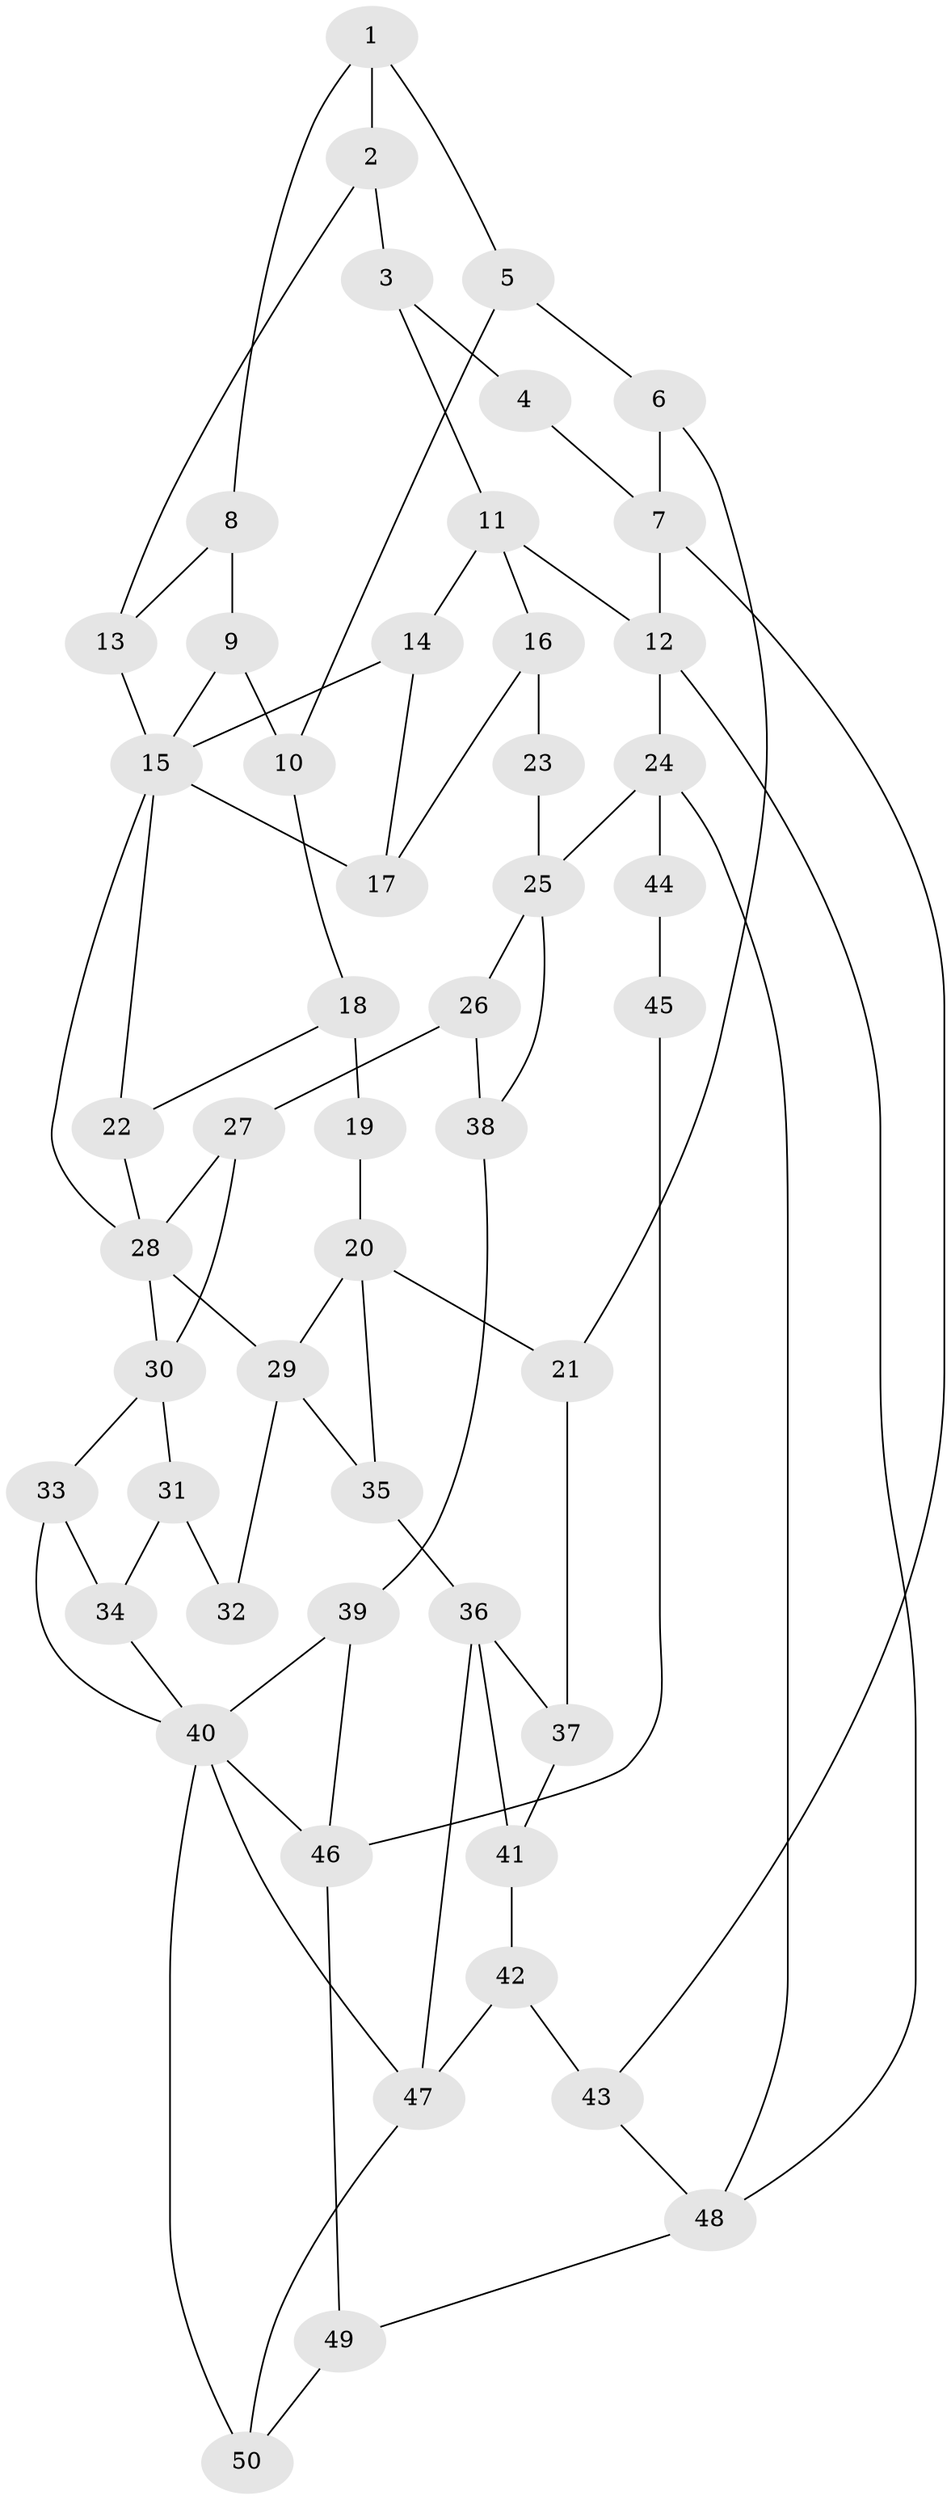 // original degree distribution, {3: 0.03, 4: 0.22, 5: 0.53, 6: 0.22}
// Generated by graph-tools (version 1.1) at 2025/38/03/09/25 02:38:37]
// undirected, 50 vertices, 82 edges
graph export_dot {
graph [start="1"]
  node [color=gray90,style=filled];
  1;
  2;
  3;
  4;
  5;
  6;
  7;
  8;
  9;
  10;
  11;
  12;
  13;
  14;
  15;
  16;
  17;
  18;
  19;
  20;
  21;
  22;
  23;
  24;
  25;
  26;
  27;
  28;
  29;
  30;
  31;
  32;
  33;
  34;
  35;
  36;
  37;
  38;
  39;
  40;
  41;
  42;
  43;
  44;
  45;
  46;
  47;
  48;
  49;
  50;
  1 -- 2 [weight=1.0];
  1 -- 5 [weight=1.0];
  1 -- 8 [weight=1.0];
  2 -- 3 [weight=1.0];
  2 -- 13 [weight=1.0];
  3 -- 4 [weight=1.0];
  3 -- 11 [weight=1.0];
  4 -- 7 [weight=1.0];
  5 -- 6 [weight=1.0];
  5 -- 10 [weight=1.0];
  6 -- 7 [weight=1.0];
  6 -- 21 [weight=1.0];
  7 -- 12 [weight=1.0];
  7 -- 43 [weight=1.0];
  8 -- 9 [weight=1.0];
  8 -- 13 [weight=1.0];
  9 -- 10 [weight=1.0];
  9 -- 15 [weight=1.0];
  10 -- 18 [weight=1.0];
  11 -- 12 [weight=1.0];
  11 -- 14 [weight=1.0];
  11 -- 16 [weight=1.0];
  12 -- 24 [weight=1.0];
  12 -- 48 [weight=1.0];
  13 -- 15 [weight=1.0];
  14 -- 15 [weight=1.0];
  14 -- 17 [weight=1.0];
  15 -- 17 [weight=1.0];
  15 -- 22 [weight=1.0];
  15 -- 28 [weight=1.0];
  16 -- 17 [weight=1.0];
  16 -- 23 [weight=2.0];
  18 -- 19 [weight=4.0];
  18 -- 22 [weight=1.0];
  19 -- 20 [weight=2.0];
  20 -- 21 [weight=1.0];
  20 -- 29 [weight=2.0];
  20 -- 35 [weight=1.0];
  21 -- 37 [weight=1.0];
  22 -- 28 [weight=1.0];
  23 -- 25 [weight=2.0];
  24 -- 25 [weight=2.0];
  24 -- 44 [weight=2.0];
  24 -- 48 [weight=1.0];
  25 -- 26 [weight=1.0];
  25 -- 38 [weight=1.0];
  26 -- 27 [weight=1.0];
  26 -- 38 [weight=1.0];
  27 -- 28 [weight=1.0];
  27 -- 30 [weight=1.0];
  28 -- 29 [weight=1.0];
  28 -- 30 [weight=1.0];
  29 -- 32 [weight=2.0];
  29 -- 35 [weight=1.0];
  30 -- 31 [weight=1.0];
  30 -- 33 [weight=1.0];
  31 -- 32 [weight=1.0];
  31 -- 34 [weight=1.0];
  33 -- 34 [weight=1.0];
  33 -- 40 [weight=1.0];
  34 -- 40 [weight=1.0];
  35 -- 36 [weight=2.0];
  36 -- 37 [weight=1.0];
  36 -- 41 [weight=2.0];
  36 -- 47 [weight=1.0];
  37 -- 41 [weight=1.0];
  38 -- 39 [weight=1.0];
  39 -- 40 [weight=1.0];
  39 -- 46 [weight=1.0];
  40 -- 46 [weight=1.0];
  40 -- 47 [weight=1.0];
  40 -- 50 [weight=1.0];
  41 -- 42 [weight=2.0];
  42 -- 43 [weight=2.0];
  42 -- 47 [weight=2.0];
  43 -- 48 [weight=1.0];
  44 -- 45 [weight=4.0];
  45 -- 46 [weight=2.0];
  46 -- 49 [weight=1.0];
  47 -- 50 [weight=1.0];
  48 -- 49 [weight=1.0];
  49 -- 50 [weight=1.0];
}
